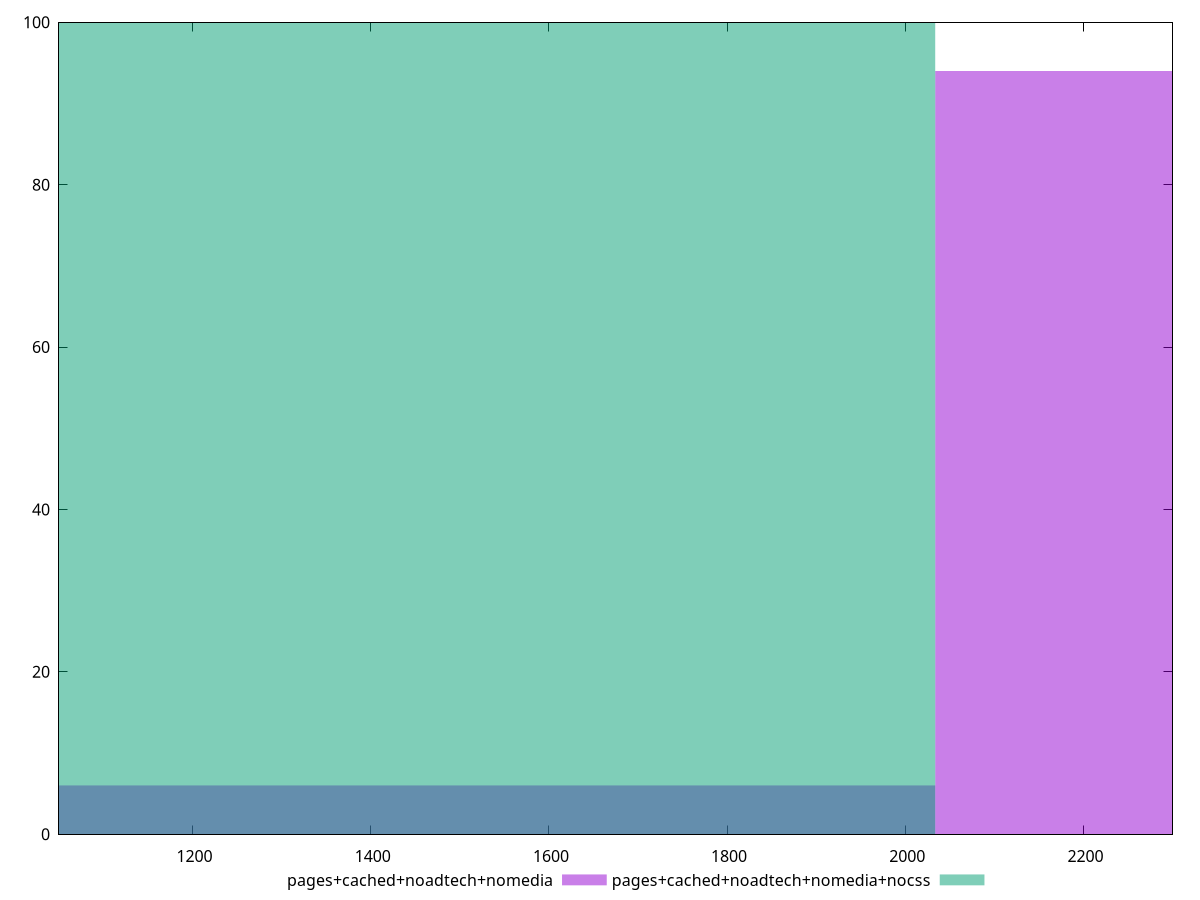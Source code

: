 reset

$pagesCachedNoadtechNomedia <<EOF
1355.7531137349733 6
2711.5062274699467 94
EOF

$pagesCachedNoadtechNomediaNocss <<EOF
1355.7531137349733 100
EOF

set key outside below
set boxwidth 1355.7531137349733
set xrange [1050:2300]
set yrange [0:100]
set trange [0:100]
set style fill transparent solid 0.5 noborder
set terminal svg size 640, 500 enhanced background rgb 'white'
set output "report_00019_2021-02-10T18-14-37.922Z//unused-javascript/comparison/histogram/3_vs_4.svg"

plot $pagesCachedNoadtechNomedia title "pages+cached+noadtech+nomedia" with boxes, \
     $pagesCachedNoadtechNomediaNocss title "pages+cached+noadtech+nomedia+nocss" with boxes

reset
